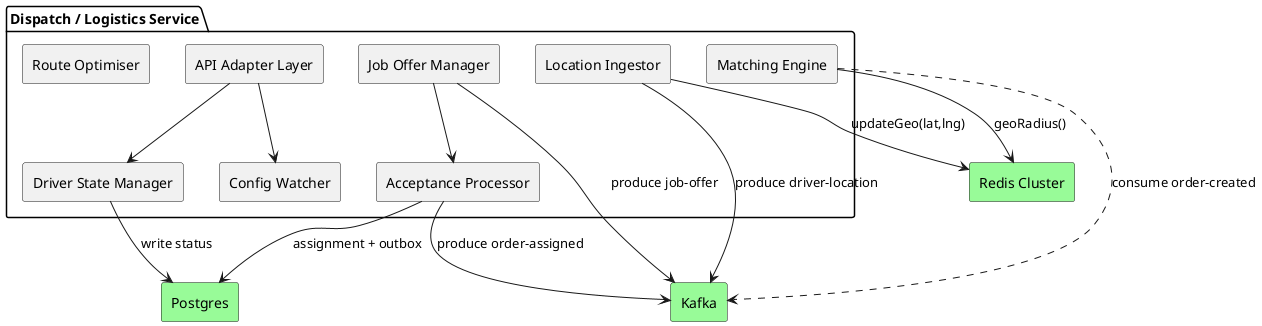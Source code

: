 @startuml
skinparam componentStyle rectangle
package "Dispatch / Logistics Service" {
  [API Adapter Layer]
  [Location Ingestor]
  [Driver State Manager]
  [Matching Engine]
  [Job Offer Manager]
  [Acceptance Processor]
  [Route Optimiser]
  [Config Watcher]
}
[Redis Cluster] as Redis #palegreen
[Postgres] as PG #palegreen
[Kafka] #palegreen

[Location Ingestor] --> Redis : updateGeo(lat,lng)
[Matching Engine] --> Redis : geoRadius()
[Driver State Manager] --> PG : write status
[Acceptance Processor] --> PG : assignment + outbox
[API Adapter Layer] --> [Driver State Manager]
[API Adapter Layer] --> [Config Watcher]
[Job Offer Manager] --> [Acceptance Processor]

[Location Ingestor] --> Kafka : produce driver-location
[Matching Engine] ..> Kafka : consume order-created
[Job Offer Manager] --> Kafka : produce job-offer
[Acceptance Processor] --> Kafka : produce order-assigned

@enduml